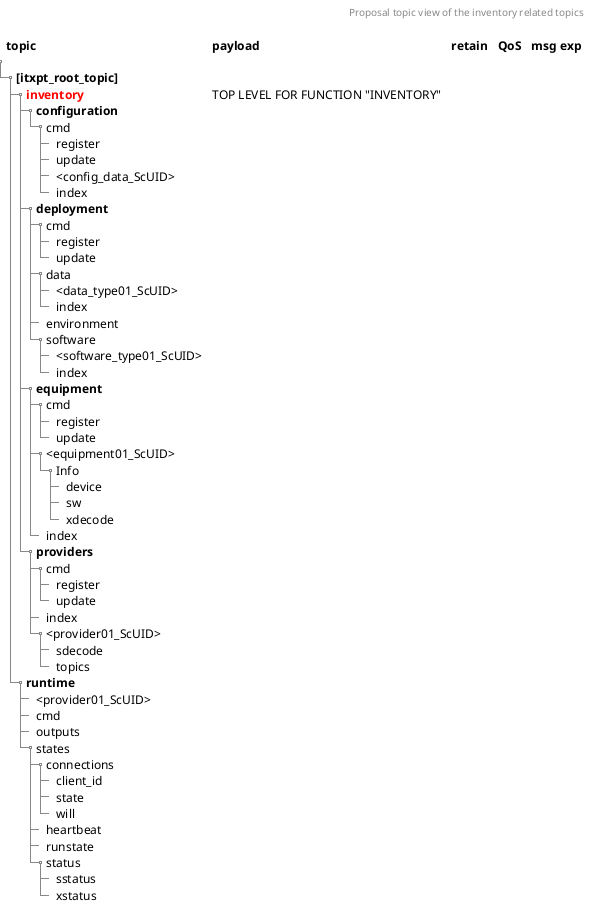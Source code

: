 @startsalt (id=inventory)
' title MQTT topic for inventory
' Inventory base topic structure, to be linked into main document
' Status: workdoc, version 0.5
' the first topic level (+) is assigned to the ITxPT root topic

{
{T
header Proposal topic view of the inventory related topics
.
**topic** | **payload** | **retain** | **QoS** | **msg exp**
.
+**[itxpt_root_topic]**

++ <font color=red>**inventory** | <font color=black>TOP LEVEL FOR FUNCTION "INVENTORY"
+++ **configuration**
' sub for configuration
!startsub configuration
++++ cmd
+++++ register
+++++ update
+++++ <config_data_ScUID>
+++++ index
!endsub

+++ **deployment**
!startsub deployment
++++ cmd
+++++ register
+++++ update
++++ data
+++++ <data_type01_ScUID>
+++++ index
++++ environment
++++ software
+++++ <software_type01_ScUID>
+++++ index
!endsub

+++ **equipment**
!startsub equipment
++++ cmd
+++++ register
+++++ update
++++ <equipment01_ScUID>
+++++ Info
++++++ device
++++++ sw
++++++ xdecode
++++ index
!endsub

+++ **providers**
!startsub providers
++++ cmd
+++++ register
+++++ update
++++ index
++++ <provider01_ScUID>
+++++ sdecode
+++++ topics
!endsub


' main place for generated data
++ **runtime**

!startsub runtime
+++ <provider01_ScUID>
+++ cmd
+++ outputs
+++ states
++++ connections
+++++ client_id
+++++ state
+++++ will
++++ heartbeat
++++ runstate
++++ status
+++++ sstatus
+++++ xstatus

'+++ <provicer02_ScUID>
'+++ cmd
'+++ outputs
'+++ states
'++++ connections
'+++++ client_id
'+++++ state
'+++++ will
'++++ heartbeat
'++++ runstate
'++++ status
'+++++ sstatus
'+++++ xstatus
!endsub

}
}
@endsalt
